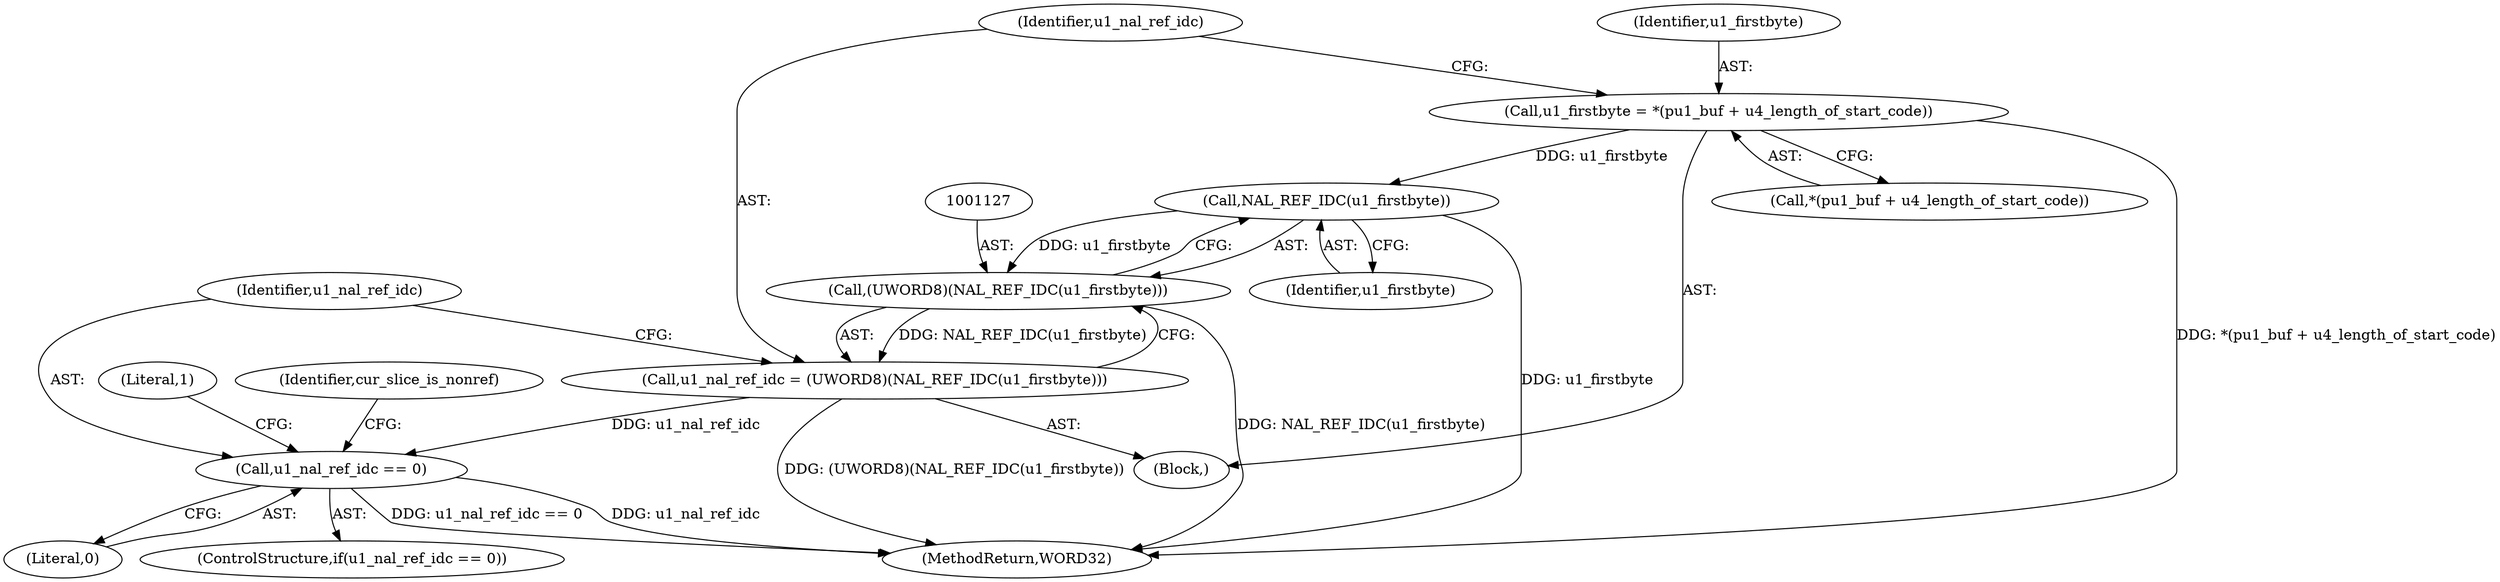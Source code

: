 digraph "0_Android_e629194c62a9a129ce378e08cb1059a8a53f1795@integer" {
"1001118" [label="(Call,u1_firstbyte = *(pu1_buf + u4_length_of_start_code))"];
"1001128" [label="(Call,NAL_REF_IDC(u1_firstbyte))"];
"1001126" [label="(Call,(UWORD8)(NAL_REF_IDC(u1_firstbyte)))"];
"1001124" [label="(Call,u1_nal_ref_idc = (UWORD8)(NAL_REF_IDC(u1_firstbyte)))"];
"1001131" [label="(Call,u1_nal_ref_idc == 0)"];
"1001136" [label="(Identifier,cur_slice_is_nonref)"];
"1001119" [label="(Identifier,u1_firstbyte)"];
"1001120" [label="(Call,*(pu1_buf + u4_length_of_start_code))"];
"1001128" [label="(Call,NAL_REF_IDC(u1_firstbyte))"];
"1001133" [label="(Literal,0)"];
"1001129" [label="(Identifier,u1_firstbyte)"];
"1001130" [label="(ControlStructure,if(u1_nal_ref_idc == 0))"];
"1001143" [label="(Literal,1)"];
"1002124" [label="(MethodReturn,WORD32)"];
"1001132" [label="(Identifier,u1_nal_ref_idc)"];
"1001131" [label="(Call,u1_nal_ref_idc == 0)"];
"1001118" [label="(Call,u1_firstbyte = *(pu1_buf + u4_length_of_start_code))"];
"1001126" [label="(Call,(UWORD8)(NAL_REF_IDC(u1_firstbyte)))"];
"1001117" [label="(Block,)"];
"1001125" [label="(Identifier,u1_nal_ref_idc)"];
"1001124" [label="(Call,u1_nal_ref_idc = (UWORD8)(NAL_REF_IDC(u1_firstbyte)))"];
"1001118" -> "1001117"  [label="AST: "];
"1001118" -> "1001120"  [label="CFG: "];
"1001119" -> "1001118"  [label="AST: "];
"1001120" -> "1001118"  [label="AST: "];
"1001125" -> "1001118"  [label="CFG: "];
"1001118" -> "1002124"  [label="DDG: *(pu1_buf + u4_length_of_start_code)"];
"1001118" -> "1001128"  [label="DDG: u1_firstbyte"];
"1001128" -> "1001126"  [label="AST: "];
"1001128" -> "1001129"  [label="CFG: "];
"1001129" -> "1001128"  [label="AST: "];
"1001126" -> "1001128"  [label="CFG: "];
"1001128" -> "1002124"  [label="DDG: u1_firstbyte"];
"1001128" -> "1001126"  [label="DDG: u1_firstbyte"];
"1001126" -> "1001124"  [label="AST: "];
"1001127" -> "1001126"  [label="AST: "];
"1001124" -> "1001126"  [label="CFG: "];
"1001126" -> "1002124"  [label="DDG: NAL_REF_IDC(u1_firstbyte)"];
"1001126" -> "1001124"  [label="DDG: NAL_REF_IDC(u1_firstbyte)"];
"1001124" -> "1001117"  [label="AST: "];
"1001125" -> "1001124"  [label="AST: "];
"1001132" -> "1001124"  [label="CFG: "];
"1001124" -> "1002124"  [label="DDG: (UWORD8)(NAL_REF_IDC(u1_firstbyte))"];
"1001124" -> "1001131"  [label="DDG: u1_nal_ref_idc"];
"1001131" -> "1001130"  [label="AST: "];
"1001131" -> "1001133"  [label="CFG: "];
"1001132" -> "1001131"  [label="AST: "];
"1001133" -> "1001131"  [label="AST: "];
"1001136" -> "1001131"  [label="CFG: "];
"1001143" -> "1001131"  [label="CFG: "];
"1001131" -> "1002124"  [label="DDG: u1_nal_ref_idc"];
"1001131" -> "1002124"  [label="DDG: u1_nal_ref_idc == 0"];
}
